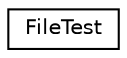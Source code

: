 digraph "Graphical Class Hierarchy"
{
 // LATEX_PDF_SIZE
  edge [fontname="Helvetica",fontsize="10",labelfontname="Helvetica",labelfontsize="10"];
  node [fontname="Helvetica",fontsize="10",shape=record];
  rankdir="LR";
  Node0 [label="FileTest",height=0.2,width=0.4,color="black", fillcolor="white", style="filled",URL="$class_file_test.html",tooltip=" "];
}
